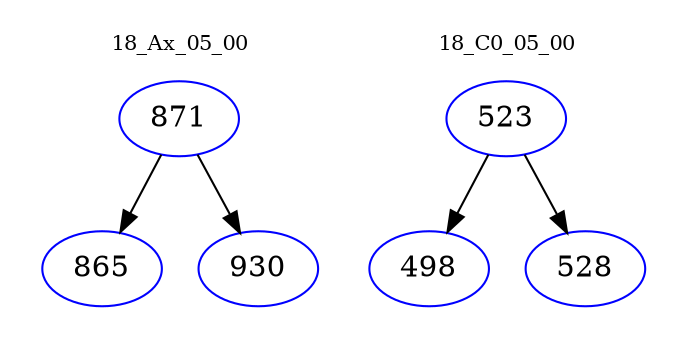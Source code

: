 digraph{
subgraph cluster_0 {
color = white
label = "18_Ax_05_00";
fontsize=10;
T0_871 [label="871", color="blue"]
T0_871 -> T0_865 [color="black"]
T0_865 [label="865", color="blue"]
T0_871 -> T0_930 [color="black"]
T0_930 [label="930", color="blue"]
}
subgraph cluster_1 {
color = white
label = "18_C0_05_00";
fontsize=10;
T1_523 [label="523", color="blue"]
T1_523 -> T1_498 [color="black"]
T1_498 [label="498", color="blue"]
T1_523 -> T1_528 [color="black"]
T1_528 [label="528", color="blue"]
}
}
